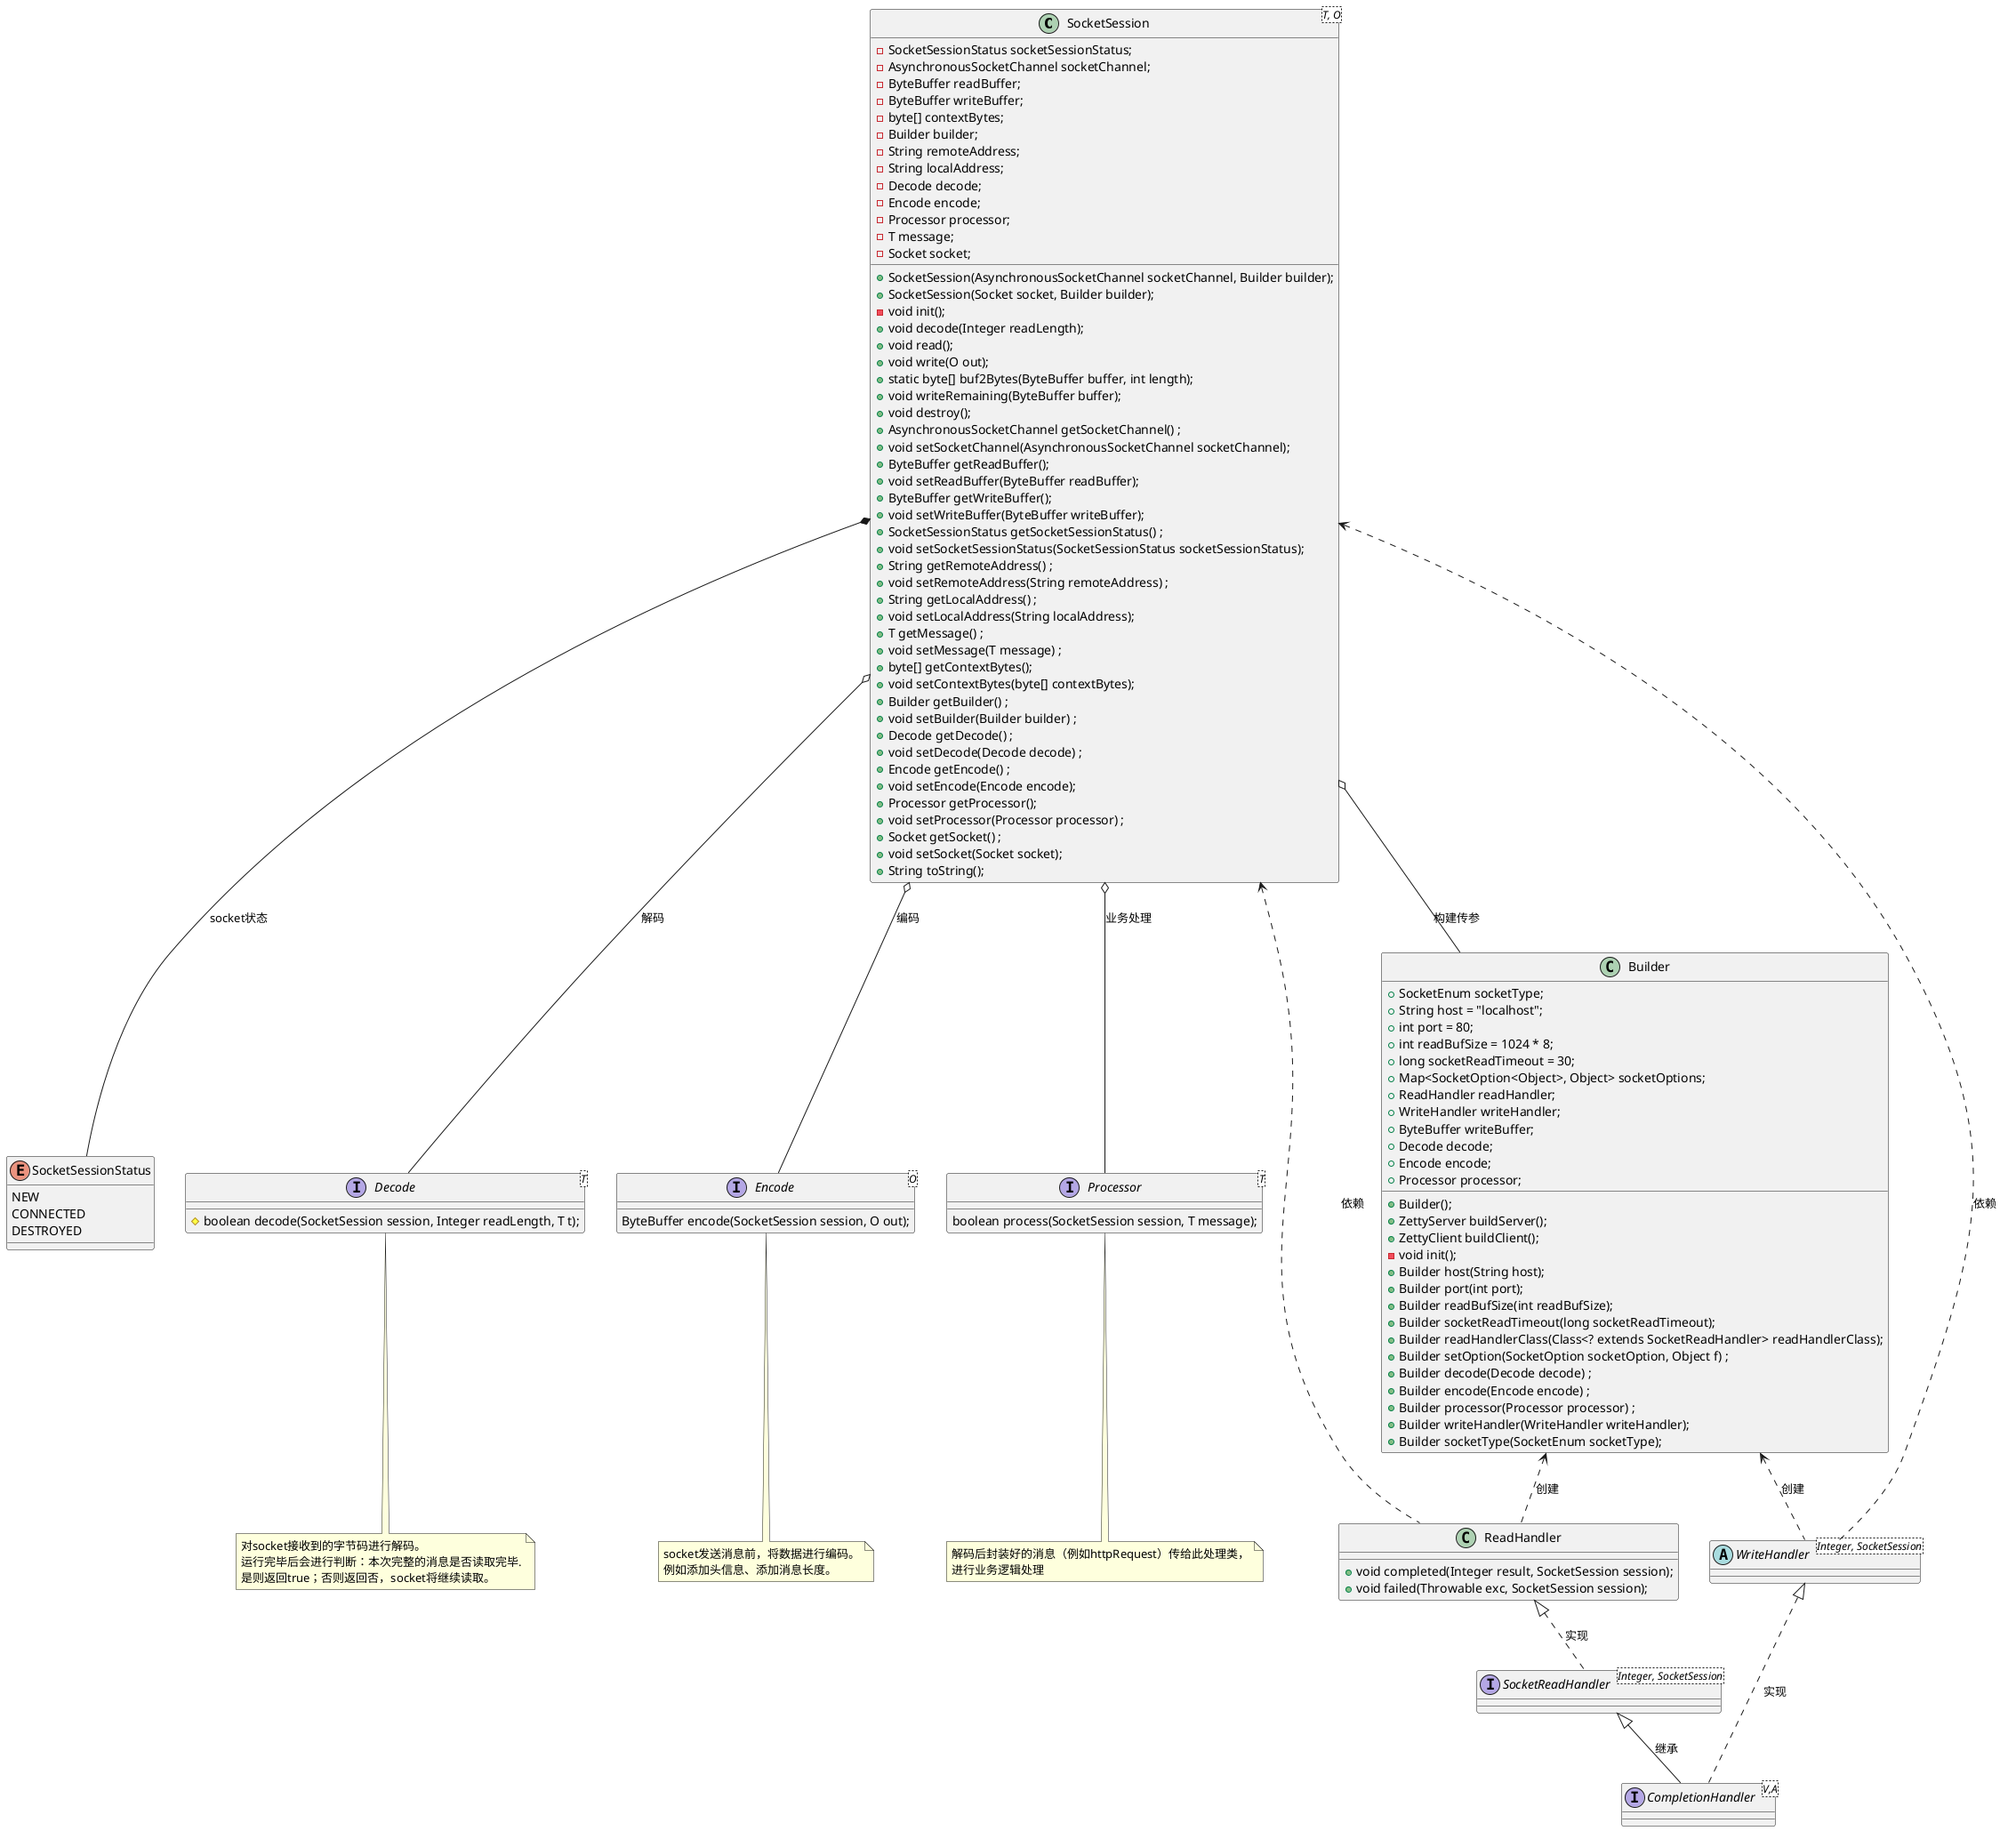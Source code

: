 @startuml

class SocketSession<T, O> {
    - SocketSessionStatus socketSessionStatus;
    - AsynchronousSocketChannel socketChannel;
    - ByteBuffer readBuffer;
    - ByteBuffer writeBuffer;
    - byte[] contextBytes;
    - Builder builder;
    - String remoteAddress;
    - String localAddress;
    - Decode decode;
    - Encode encode;
    - Processor processor;
    - T message;
    - Socket socket;

    + SocketSession(AsynchronousSocketChannel socketChannel, Builder builder);
    + SocketSession(Socket socket, Builder builder);
    - void init();
    + void decode(Integer readLength);
    + void read();
    + void write(O out);
    + static byte[] buf2Bytes(ByteBuffer buffer, int length);
    + void writeRemaining(ByteBuffer buffer);
    + void destroy();
    + AsynchronousSocketChannel getSocketChannel() ;
    + void setSocketChannel(AsynchronousSocketChannel socketChannel);
    + ByteBuffer getReadBuffer();
    + void setReadBuffer(ByteBuffer readBuffer);
    + ByteBuffer getWriteBuffer();
    + void setWriteBuffer(ByteBuffer writeBuffer);
    + SocketSessionStatus getSocketSessionStatus() ;
    + void setSocketSessionStatus(SocketSessionStatus socketSessionStatus);
    + String getRemoteAddress() ;
    + void setRemoteAddress(String remoteAddress) ;
    + String getLocalAddress() ;
    + void setLocalAddress(String localAddress);
    + T getMessage() ;
    + void setMessage(T message) ;
    + byte[] getContextBytes();
    + void setContextBytes(byte[] contextBytes);
    + Builder getBuilder() ;
    + void setBuilder(Builder builder) ;
    + Decode getDecode() ;
    + void setDecode(Decode decode) ;
    + Encode getEncode() ;
    + void setEncode(Encode encode);
    + Processor getProcessor();
    + void setProcessor(Processor processor) ;
    + Socket getSocket() ;
    + void setSocket(Socket socket);
    + String toString();
}

enum SocketSessionStatus {
	NEW
	CONNECTED
	DESTROYED
}
SocketSession *-- SocketSessionStatus:socket状态

interface Decode<T>{
# boolean decode(SocketSession session, Integer readLength, T t);
}
note bottom of Decode : 对socket接收到的字节码进行解码。\n运行完毕后会进行判断：本次完整的消息是否读取完毕.\n是则返回true；否则返回否，socket将继续读取。
SocketSession o-- Decode : 解码

interface Encode<O> {
    ByteBuffer encode(SocketSession session, O out);
}
note bottom of Encode : socket发送消息前，将数据进行编码。\n例如添加头信息、添加消息长度。
SocketSession o-- Encode : 编码

interface Processor<T> {
    boolean process(SocketSession session, T message);
}
note bottom of Processor : 解码后封装好的消息（例如httpRequest）传给此处理类，\n进行业务逻辑处理
SocketSession o-- Processor : 业务处理



class Builder {
    + SocketEnum socketType;
    + String host = "localhost";
    + int port = 80;
    + int readBufSize = 1024 * 8;
    + long socketReadTimeout = 30;
    + Map<SocketOption<Object>, Object> socketOptions;
    + ReadHandler readHandler;
    + WriteHandler writeHandler;
    + ByteBuffer writeBuffer;
    + Decode decode;
    + Encode encode;
    + Processor processor;
    + Builder();
    + ZettyServer buildServer();
    + ZettyClient buildClient();
    - void init();
    + Builder host(String host);
    + Builder port(int port);
    + Builder readBufSize(int readBufSize);
    + Builder socketReadTimeout(long socketReadTimeout);
    + Builder readHandlerClass(Class<? extends SocketReadHandler> readHandlerClass);
    + Builder setOption(SocketOption socketOption, Object f) ;
    + Builder decode(Decode decode) ;
    + Builder encode(Encode encode) ;
    + Builder processor(Processor processor) ;
    + Builder writeHandler(WriteHandler writeHandler);
    + Builder socketType(SocketEnum socketType);
}

SocketSession o-- Builder : 构建传参

interface CompletionHandler<V,A> {
}
interface SocketReadHandler<Integer, SocketSession> {
}
class ReadHandler {
    + void completed(Integer result, SocketSession session);
    + void failed(Throwable exc, SocketSession session);   
}
SocketReadHandler <|-- CompletionHandler : 继承
ReadHandler <|.. SocketReadHandler : 实现
SocketSession <.. ReadHandler : 依赖
Builder <.. ReadHandler : 创建

abstract class WriteHandler<Integer, SocketSession> {
}
WriteHandler <|.. CompletionHandler : 实现
Builder <.. WriteHandler : 创建
SocketSession <.. WriteHandler : 依赖




@enduml